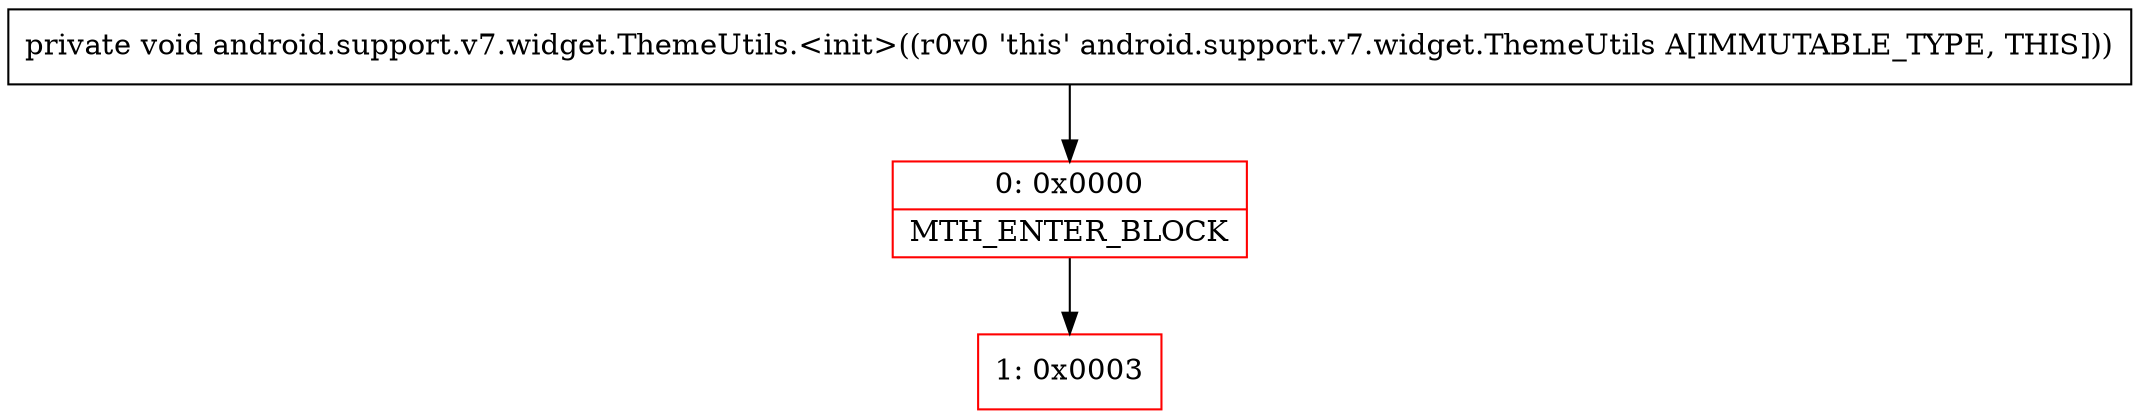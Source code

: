digraph "CFG forandroid.support.v7.widget.ThemeUtils.\<init\>()V" {
subgraph cluster_Region_12455617 {
label = "R(0)";
node [shape=record,color=blue];
}
Node_0 [shape=record,color=red,label="{0\:\ 0x0000|MTH_ENTER_BLOCK\l}"];
Node_1 [shape=record,color=red,label="{1\:\ 0x0003}"];
MethodNode[shape=record,label="{private void android.support.v7.widget.ThemeUtils.\<init\>((r0v0 'this' android.support.v7.widget.ThemeUtils A[IMMUTABLE_TYPE, THIS])) }"];
MethodNode -> Node_0;
Node_0 -> Node_1;
}

